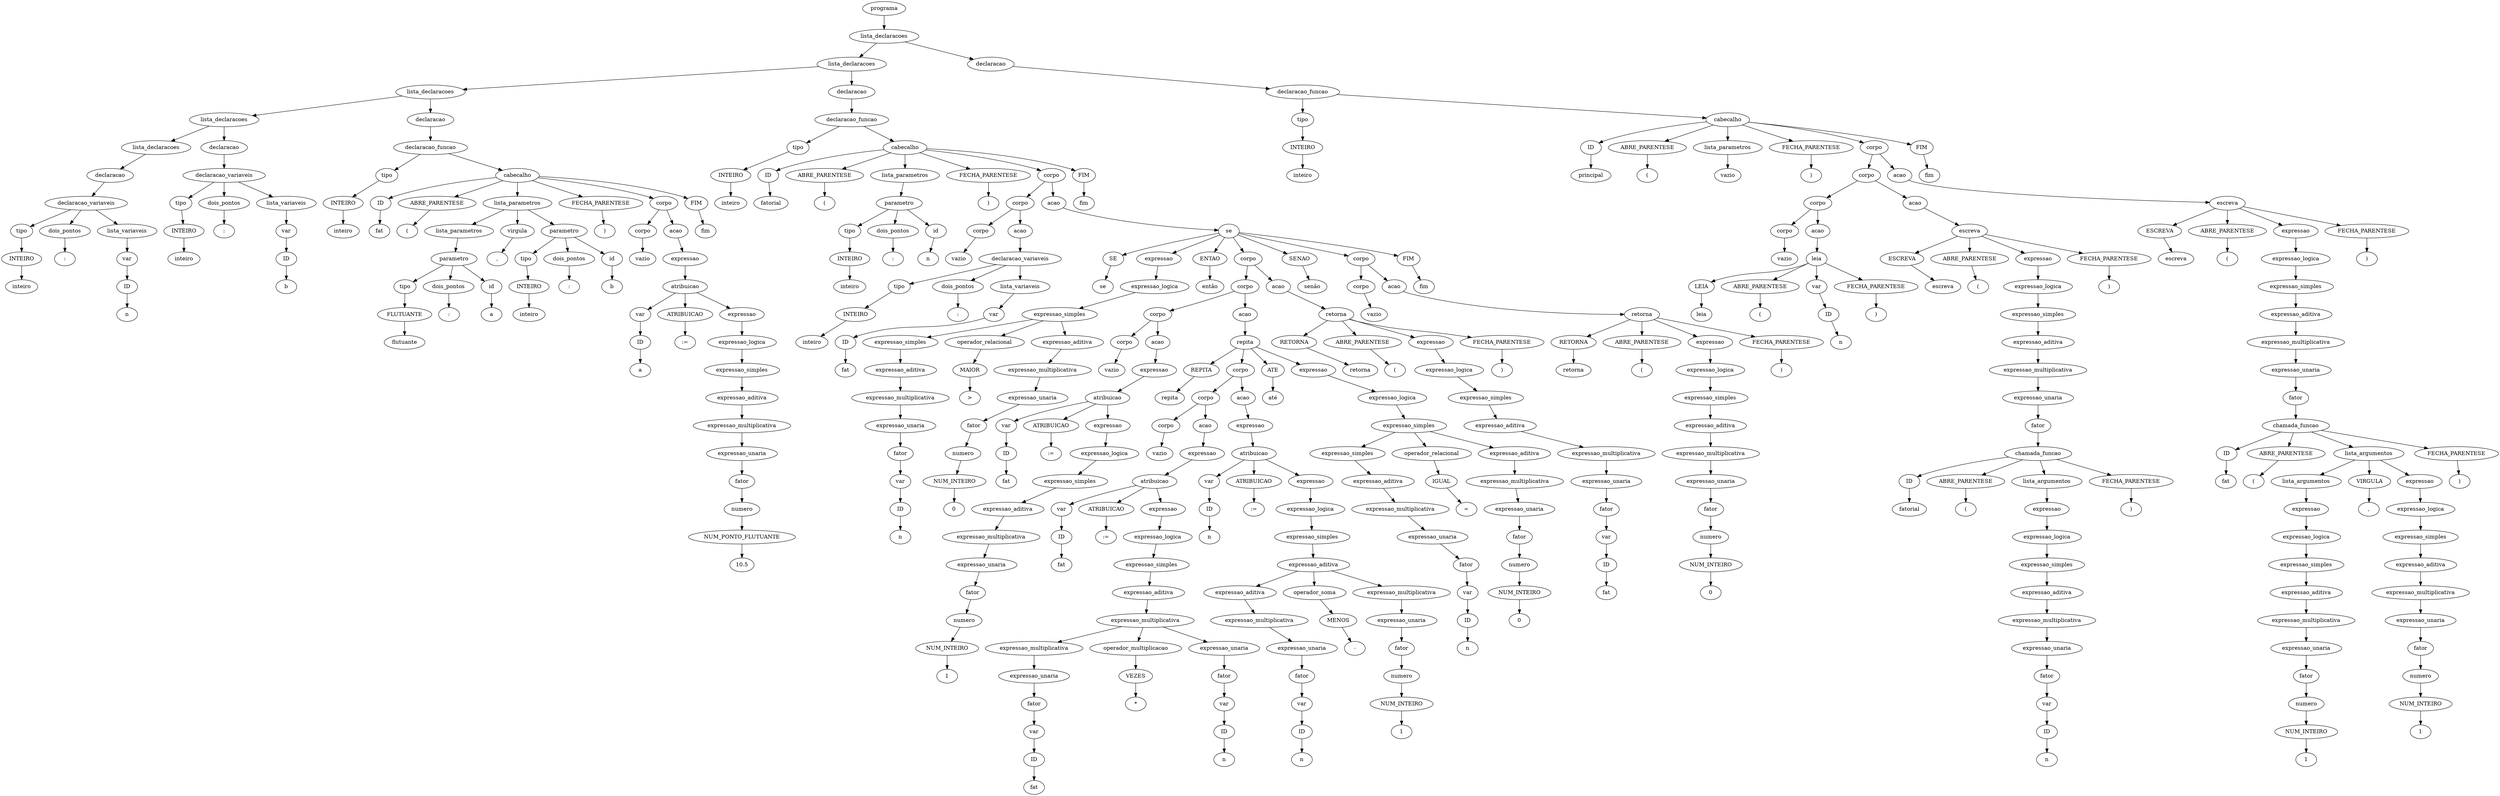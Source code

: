 digraph tree {
    "0x7f3ea613eb60" [label="programa"];
    "0x7f3ea5f72f50" [label="lista_declaracoes"];
    "0x7f3ea613ea40" [label="lista_declaracoes"];
    "0x7f3ea613f130" [label="lista_declaracoes"];
    "0x7f3ea613e3b0" [label="lista_declaracoes"];
    "0x7f3ea60aac80" [label="lista_declaracoes"];
    "0x7f3ea623c4f0" [label="declaracao"];
    "0x7f3ea613e0e0" [label="declaracao_variaveis"];
    "0x7f3ea623d1b0" [label="tipo"];
    "0x7f3ea623d7b0" [label="INTEIRO"];
    "0x7f3ea623cc70" [label="inteiro"];
    "0x7f3ea623f880" [label="dois_pontos"];
    "0x7f3ea613e140" [label=":"];
    "0x7f3ea613e0b0" [label="lista_variaveis"];
    "0x7f3ea60aace0" [label="var"];
    "0x7f3ea60aad10" [label="ID"];
    "0x7f3ea613e200" [label="n"];
    "0x7f3ea613e110" [label="declaracao"];
    "0x7f3ea613e350" [label="declaracao_variaveis"];
    "0x7f3ea613e2c0" [label="tipo"];
    "0x7f3ea613e2f0" [label="INTEIRO"];
    "0x7f3ea613e320" [label="inteiro"];
    "0x7f3ea613e410" [label="dois_pontos"];
    "0x7f3ea613e530" [label=":"];
    "0x7f3ea613e380" [label="lista_variaveis"];
    "0x7f3ea613e1d0" [label="var"];
    "0x7f3ea613e050" [label="ID"];
    "0x7f3ea613e470" [label="b"];
    "0x7f3ea613e500" [label="declaracao"];
    "0x7f3ea613e230" [label="declaracao_funcao"];
    "0x7f3ea60aabf0" [label="tipo"];
    "0x7f3ea60aac50" [label="INTEIRO"];
    "0x7f3ea613e560" [label="inteiro"];
    "0x7f3ea613e920" [label="cabecalho"];
    "0x7f3ea613e7d0" [label="ID"];
    "0x7f3ea613ec20" [label="fat"];
    "0x7f3ea613eaa0" [label="ABRE_PARENTESE"];
    "0x7f3ea613f040" [label="("];
    "0x7f3ea613e6e0" [label="lista_parametros"];
    "0x7f3ea613e590" [label="lista_parametros"];
    "0x7f3ea613e620" [label="parametro"];
    "0x7f3ea613e440" [label="tipo"];
    "0x7f3ea613e3e0" [label="FLUTUANTE"];
    "0x7f3ea613e710" [label="flutuante"];
    "0x7f3ea613e650" [label="dois_pontos"];
    "0x7f3ea613e860" [label=":"];
    "0x7f3ea613e890" [label="id"];
    "0x7f3ea613e8c0" [label="a"];
    "0x7f3ea613e950" [label="virgula"];
    "0x7f3ea613e770" [label=","];
    "0x7f3ea613e680" [label="parametro"];
    "0x7f3ea613e740" [label="tipo"];
    "0x7f3ea613e830" [label="INTEIRO"];
    "0x7f3ea613e980" [label="inteiro"];
    "0x7f3ea613e6b0" [label="dois_pontos"];
    "0x7f3ea613ead0" [label=":"];
    "0x7f3ea613eb00" [label="id"];
    "0x7f3ea613eb30" [label="b"];
    "0x7f3ea613f070" [label="FECHA_PARENTESE"];
    "0x7f3ea613f0a0" [label=")"];
    "0x7f3ea613efb0" [label="corpo"];
    "0x7f3ea613e800" [label="corpo"];
    "0x7f3ea613e8f0" [label="vazio"];
    "0x7f3ea613eec0" [label="acao"];
    "0x7f3ea613e9b0" [label="expressao"];
    "0x7f3ea613ee60" [label="atribuicao"];
    "0x7f3ea613e7a0" [label="var"];
    "0x7f3ea613ea10" [label="ID"];
    "0x7f3ea613ec50" [label="a"];
    "0x7f3ea613eef0" [label="ATRIBUICAO"];
    "0x7f3ea613ef80" [label=":="];
    "0x7f3ea613ee30" [label="expressao"];
    "0x7f3ea613ee00" [label="expressao_logica"];
    "0x7f3ea613ed40" [label="expressao_simples"];
    "0x7f3ea613ece0" [label="expressao_aditiva"];
    "0x7f3ea613edd0" [label="expressao_multiplicativa"];
    "0x7f3ea613ec80" [label="expressao_unaria"];
    "0x7f3ea613ecb0" [label="fator"];
    "0x7f3ea613ebc0" [label="numero"];
    "0x7f3ea613e9e0" [label="NUM_PONTO_FLUTUANTE"];
    "0x7f3ea613eda0" [label="10.5"];
    "0x7f3ea613f0d0" [label="FIM"];
    "0x7f3ea613f100" [label="fim"];
    "0x7f3ea613f160" [label="declaracao"];
    "0x7f3ea613ef20" [label="declaracao_funcao"];
    "0x7f3ea613e260" [label="tipo"];
    "0x7f3ea613e290" [label="INTEIRO"];
    "0x7f3ea613e4a0" [label="inteiro"];
    "0x7f3ea613f490" [label="cabecalho"];
    "0x7f3ea613f430" [label="ID"];
    "0x7f3ea5f71a80" [label="fatorial"];
    "0x7f3ea5f71ab0" [label="ABRE_PARENTESE"];
    "0x7f3ea5f70f70" [label="("];
    "0x7f3ea613e5c0" [label="lista_parametros"];
    "0x7f3ea613ea70" [label="parametro"];
    "0x7f3ea613f010" [label="tipo"];
    "0x7f3ea613ee90" [label="INTEIRO"];
    "0x7f3ea613f190" [label="inteiro"];
    "0x7f3ea613ef50" [label="dois_pontos"];
    "0x7f3ea613f2e0" [label=":"];
    "0x7f3ea613f310" [label="id"];
    "0x7f3ea613f340" [label="n"];
    "0x7f3ea5f70f10" [label="FECHA_PARENTESE"];
    "0x7f3ea5f71390" [label=")"];
    "0x7f3ea613f820" [label="corpo"];
    "0x7f3ea613f550" [label="corpo"];
    "0x7f3ea613f3d0" [label="corpo"];
    "0x7f3ea613f1c0" [label="vazio"];
    "0x7f3ea613f400" [label="acao"];
    "0x7f3ea613f4f0" [label="declaracao_variaveis"];
    "0x7f3ea613ed10" [label="tipo"];
    "0x7f3ea613ed70" [label="INTEIRO"];
    "0x7f3ea613f4c0" [label="inteiro"];
    "0x7f3ea613f5b0" [label="dois_pontos"];
    "0x7f3ea613f6d0" [label=":"];
    "0x7f3ea613f520" [label="lista_variaveis"];
    "0x7f3ea613f1f0" [label="var"];
    "0x7f3ea613ebf0" [label="ID"];
    "0x7f3ea613f610" [label="fat"];
    "0x7f3ea613f5e0" [label="acao"];
    "0x7f3ea5f71000" [label="se"];
    "0x7f3ea5f71510" [label="SE"];
    "0x7f3ea5f719c0" [label="se"];
    "0x7f3ea613fac0" [label="expressao"];
    "0x7f3ea613f7f0" [label="expressao_logica"];
    "0x7f3ea613fa00" [label="expressao_simples"];
    "0x7f3ea613f790" [label="expressao_simples"];
    "0x7f3ea613f640" [label="expressao_aditiva"];
    "0x7f3ea613f730" [label="expressao_multiplicativa"];
    "0x7f3ea613f6a0" [label="expressao_unaria"];
    "0x7f3ea613f460" [label="fator"];
    "0x7f3ea613f2b0" [label="var"];
    "0x7f3ea613f220" [label="ID"];
    "0x7f3ea613f700" [label="n"];
    "0x7f3ea613f7c0" [label="operador_relacional"];
    "0x7f3ea613f850" [label="MAIOR"];
    "0x7f3ea613f940" [label=">"];
    "0x7f3ea613f8e0" [label="expressao_aditiva"];
    "0x7f3ea613fa60" [label="expressao_multiplicativa"];
    "0x7f3ea613f970" [label="expressao_unaria"];
    "0x7f3ea613f8b0" [label="fator"];
    "0x7f3ea613f670" [label="numero"];
    "0x7f3ea613f760" [label="NUM_INTEIRO"];
    "0x7f3ea613fa30" [label="0"];
    "0x7f3ea5f719f0" [label="ENTAO"];
    "0x7f3ea5f717e0" [label="então"];
    "0x7f3ea5f712d0" [label="corpo"];
    "0x7f3ea5f710c0" [label="corpo"];
    "0x7f3ea613ff10" [label="corpo"];
    "0x7f3ea613fbe0" [label="corpo"];
    "0x7f3ea613faf0" [label="vazio"];
    "0x7f3ea613ff40" [label="acao"];
    "0x7f3ea613fc10" [label="expressao"];
    "0x7f3ea613fee0" [label="atribuicao"];
    "0x7f3ea613fb50" [label="var"];
    "0x7f3ea613f910" [label="ID"];
    "0x7f3ea613fcd0" [label="fat"];
    "0x7f3ea613ff70" [label="ATRIBUICAO"];
    "0x7f3ea5f70040" [label=":="];
    "0x7f3ea613feb0" [label="expressao"];
    "0x7f3ea613fe80" [label="expressao_logica"];
    "0x7f3ea613fdc0" [label="expressao_simples"];
    "0x7f3ea613fd60" [label="expressao_aditiva"];
    "0x7f3ea613fe50" [label="expressao_multiplicativa"];
    "0x7f3ea613fd00" [label="expressao_unaria"];
    "0x7f3ea613fd30" [label="fator"];
    "0x7f3ea613fa90" [label="numero"];
    "0x7f3ea613fb20" [label="NUM_INTEIRO"];
    "0x7f3ea613fe20" [label="1"];
    "0x7f3ea613fdf0" [label="acao"];
    "0x7f3ea5f71060" [label="repita"];
    "0x7f3ea5f710f0" [label="REPITA"];
    "0x7f3ea5f71090" [label="repita"];
    "0x7f3ea5f70c40" [label="corpo"];
    "0x7f3ea5f706d0" [label="corpo"];
    "0x7f3ea613fc40" [label="corpo"];
    "0x7f3ea613fb80" [label="vazio"];
    "0x7f3ea5f70370" [label="acao"];
    "0x7f3ea5f70100" [label="expressao"];
    "0x7f3ea5f70640" [label="atribuicao"];
    "0x7f3ea613ffa0" [label="var"];
    "0x7f3ea5f700a0" [label="ID"];
    "0x7f3ea5f701c0" [label="fat"];
    "0x7f3ea5f70460" [label="ATRIBUICAO"];
    "0x7f3ea5f706a0" [label=":="];
    "0x7f3ea5f703d0" [label="expressao"];
    "0x7f3ea5f705e0" [label="expressao_logica"];
    "0x7f3ea5f70520" [label="expressao_simples"];
    "0x7f3ea5f702e0" [label="expressao_aditiva"];
    "0x7f3ea5f705b0" [label="expressao_multiplicativa"];
    "0x7f3ea5f70340" [label="expressao_multiplicativa"];
    "0x7f3ea5f701f0" [label="expressao_unaria"];
    "0x7f3ea5f70220" [label="fator"];
    "0x7f3ea5f700d0" [label="var"];
    "0x7f3ea5f70070" [label="ID"];
    "0x7f3ea5f70310" [label="fat"];
    "0x7f3ea5f70490" [label="operador_multiplicacao"];
    "0x7f3ea5f70250" [label="VEZES"];
    "0x7f3ea5f703a0" [label="*"];
    "0x7f3ea5f704c0" [label="expressao_unaria"];
    "0x7f3ea5f70400" [label="fator"];
    "0x7f3ea5f70280" [label="var"];
    "0x7f3ea5f702b0" [label="ID"];
    "0x7f3ea5f70580" [label="n"];
    "0x7f3ea5f70c10" [label="acao"];
    "0x7f3ea5f70700" [label="expressao"];
    "0x7f3ea5f70940" [label="atribuicao"];
    "0x7f3ea613fbb0" [label="var"];
    "0x7f3ea613fca0" [label="ID"];
    "0x7f3ea5f70190" [label="n"];
    "0x7f3ea5f708e0" [label="ATRIBUICAO"];
    "0x7f3ea5f70bb0" [label=":="];
    "0x7f3ea5f70b80" [label="expressao"];
    "0x7f3ea5f70b50" [label="expressao_logica"];
    "0x7f3ea5f708b0" [label="expressao_simples"];
    "0x7f3ea5f709a0" [label="expressao_aditiva"];
    "0x7f3ea5f70790" [label="expressao_aditiva"];
    "0x7f3ea5f70880" [label="expressao_multiplicativa"];
    "0x7f3ea5f70130" [label="expressao_unaria"];
    "0x7f3ea5f70760" [label="fator"];
    "0x7f3ea5f70550" [label="var"];
    "0x7f3ea5f704f0" [label="ID"];
    "0x7f3ea5f70850" [label="n"];
    "0x7f3ea5f70a00" [label="operador_soma"];
    "0x7f3ea5f70820" [label="MENOS"];
    "0x7f3ea5f70910" [label="-"];
    "0x7f3ea5f70b20" [label="expressao_multiplicativa"];
    "0x7f3ea5f70a30" [label="expressao_unaria"];
    "0x7f3ea5f70970" [label="fator"];
    "0x7f3ea5f707c0" [label="numero"];
    "0x7f3ea5f707f0" [label="NUM_INTEIRO"];
    "0x7f3ea5f70af0" [label="1"];
    "0x7f3ea5f71120" [label="ATE"];
    "0x7f3ea5f71150" [label="até"];
    "0x7f3ea5f71030" [label="expressao"];
    "0x7f3ea5f70d60" [label="expressao_logica"];
    "0x7f3ea5f70f40" [label="expressao_simples"];
    "0x7f3ea5f70d00" [label="expressao_simples"];
    "0x7f3ea5f709d0" [label="expressao_aditiva"];
    "0x7f3ea5f70670" [label="expressao_multiplicativa"];
    "0x7f3ea5f70c70" [label="expressao_unaria"];
    "0x7f3ea5f70be0" [label="fator"];
    "0x7f3ea5f70610" [label="var"];
    "0x7f3ea5f70160" [label="ID"];
    "0x7f3ea5f70730" [label="n"];
    "0x7f3ea5f70d30" [label="operador_relacional"];
    "0x7f3ea5f70dc0" [label="IGUAL"];
    "0x7f3ea5f70eb0" [label="="];
    "0x7f3ea5f70e50" [label="expressao_aditiva"];
    "0x7f3ea5f70fd0" [label="expressao_multiplicativa"];
    "0x7f3ea5f70ee0" [label="expressao_unaria"];
    "0x7f3ea5f70e20" [label="fator"];
    "0x7f3ea5f70ca0" [label="numero"];
    "0x7f3ea5f70cd0" [label="NUM_INTEIRO"];
    "0x7f3ea5f70fa0" [label="0"];
    "0x7f3ea5f713f0" [label="acao"];
    "0x7f3ea5f71270" [label="retorna"];
    "0x7f3ea5f71300" [label="RETORNA"];
    "0x7f3ea5f71420" [label="retorna"];
    "0x7f3ea5f71450" [label="ABRE_PARENTESE"];
    "0x7f3ea5f71480" [label="("];
    "0x7f3ea5f71240" [label="expressao"];
    "0x7f3ea5f71210" [label="expressao_logica"];
    "0x7f3ea5f711e0" [label="expressao_simples"];
    "0x7f3ea5f70a60" [label="expressao_aditiva"];
    "0x7f3ea5f711b0" [label="expressao_multiplicativa"];
    "0x7f3ea5f70e80" [label="expressao_unaria"];
    "0x7f3ea5f70ac0" [label="fator"];
    "0x7f3ea613ffd0" [label="var"];
    "0x7f3ea613fc70" [label="ID"];
    "0x7f3ea5f71180" [label="fat"];
    "0x7f3ea5f714b0" [label="FECHA_PARENTESE"];
    "0x7f3ea5f714e0" [label=")"];
    "0x7f3ea5f715d0" [label="SENAO"];
    "0x7f3ea5f71600" [label="senão"];
    "0x7f3ea5f71780" [label="corpo"];
    "0x7f3ea5f71540" [label="corpo"];
    "0x7f3ea613fd90" [label="vazio"];
    "0x7f3ea5f718a0" [label="acao"];
    "0x7f3ea5f71720" [label="retorna"];
    "0x7f3ea5f717b0" [label="RETORNA"];
    "0x7f3ea5f718d0" [label="retorna"];
    "0x7f3ea5f71900" [label="ABRE_PARENTESE"];
    "0x7f3ea5f71930" [label="("];
    "0x7f3ea5f716f0" [label="expressao"];
    "0x7f3ea5f716c0" [label="expressao_logica"];
    "0x7f3ea5f71630" [label="expressao_simples"];
    "0x7f3ea5f715a0" [label="expressao_aditiva"];
    "0x7f3ea5f71690" [label="expressao_multiplicativa"];
    "0x7f3ea5f71330" [label="expressao_unaria"];
    "0x7f3ea5f71570" [label="fator"];
    "0x7f3ea5f71360" [label="numero"];
    "0x7f3ea5f70430" [label="NUM_INTEIRO"];
    "0x7f3ea5f71660" [label="0"];
    "0x7f3ea5f71960" [label="FECHA_PARENTESE"];
    "0x7f3ea5f71990" [label=")"];
    "0x7f3ea5f71a20" [label="FIM"];
    "0x7f3ea5f71a50" [label="fim"];
    "0x7f3ea5f713c0" [label="FIM"];
    "0x7f3ea5f712a0" [label="fim"];
    "0x7f3ea613f370" [label="declaracao"];
    "0x7f3ea613f3a0" [label="declaracao_funcao"];
    "0x7f3ea613e4d0" [label="tipo"];
    "0x7f3ea613efe0" [label="INTEIRO"];
    "0x7f3ea613e5f0" [label="inteiro"];
    "0x7f3ea5f71e10" [label="cabecalho"];
    "0x7f3ea5f71db0" [label="ID"];
    "0x7f3ea5f72e90" [label="principal"];
    "0x7f3ea5f72ec0" [label="ABRE_PARENTESE"];
    "0x7f3ea5f728f0" [label="("];
    "0x7f3ea5f70df0" [label="lista_parametros"];
    "0x7f3ea613f9d0" [label="vazio"];
    "0x7f3ea5f72bc0" [label="FECHA_PARENTESE"];
    "0x7f3ea5f72bf0" [label=")"];
    "0x7f3ea5f72aa0" [label="corpo"];
    "0x7f3ea5f72170" [label="corpo"];
    "0x7f3ea5f71d80" [label="corpo"];
    "0x7f3ea5f71ba0" [label="corpo"];
    "0x7f3ea613eb90" [label="vazio"];
    "0x7f3ea5f71e40" [label="acao"];
    "0x7f3ea5f71c60" [label="leia"];
    "0x7f3ea5f71c90" [label="LEIA"];
    "0x7f3ea5f71e70" [label="leia"];
    "0x7f3ea5f71ea0" [label="ABRE_PARENTESE"];
    "0x7f3ea5f71ed0" [label="("];
    "0x7f3ea5f71810" [label="var"];
    "0x7f3ea5f71b10" [label="ID"];
    "0x7f3ea5f71d50" [label="n"];
    "0x7f3ea5f71f00" [label="FECHA_PARENTESE"];
    "0x7f3ea5f71f30" [label=")"];
    "0x7f3ea5f724a0" [label="acao"];
    "0x7f3ea5f71cc0" [label="escreva"];
    "0x7f3ea5f72200" [label="ESCREVA"];
    "0x7f3ea5f724d0" [label="escreva"];
    "0x7f3ea5f72500" [label="ABRE_PARENTESE"];
    "0x7f3ea5f72530" [label="("];
    "0x7f3ea5f71d20" [label="expressao"];
    "0x7f3ea5f72410" [label="expressao_logica"];
    "0x7f3ea5f72290" [label="expressao_simples"];
    "0x7f3ea5f71bd0" [label="expressao_aditiva"];
    "0x7f3ea5f723e0" [label="expressao_multiplicativa"];
    "0x7f3ea5f721a0" [label="expressao_unaria"];
    "0x7f3ea5f722c0" [label="fator"];
    "0x7f3ea5f72140" [label="chamada_funcao"];
    "0x7f3ea5f721d0" [label="ID"];
    "0x7f3ea5f722f0" [label="fatorial"];
    "0x7f3ea5f72320" [label="ABRE_PARENTESE"];
    "0x7f3ea5f72350" [label="("];
    "0x7f3ea5f72110" [label="lista_argumentos"];
    "0x7f3ea5f720e0" [label="expressao"];
    "0x7f3ea5f720b0" [label="expressao_logica"];
    "0x7f3ea5f72080" [label="expressao_simples"];
    "0x7f3ea5f71ff0" [label="expressao_aditiva"];
    "0x7f3ea5f71f90" [label="expressao_multiplicativa"];
    "0x7f3ea5f71de0" [label="expressao_unaria"];
    "0x7f3ea5f71fc0" [label="fator"];
    "0x7f3ea5f71840" [label="var"];
    "0x7f3ea5f71b70" [label="ID"];
    "0x7f3ea5f71f60" [label="n"];
    "0x7f3ea5f72380" [label="FECHA_PARENTESE"];
    "0x7f3ea5f723b0" [label=")"];
    "0x7f3ea5f72560" [label="FECHA_PARENTESE"];
    "0x7f3ea5f72590" [label=")"];
    "0x7f3ea5f72d70" [label="acao"];
    "0x7f3ea5f72230" [label="escreva"];
    "0x7f3ea5f72b30" [label="ESCREVA"];
    "0x7f3ea5f72da0" [label="escreva"];
    "0x7f3ea5f72dd0" [label="ABRE_PARENTESE"];
    "0x7f3ea5f72e00" [label="("];
    "0x7f3ea5f72020" [label="expressao"];
    "0x7f3ea5f72ce0" [label="expressao_logica"];
    "0x7f3ea5f72c20" [label="expressao_simples"];
    "0x7f3ea5f71cf0" [label="expressao_aditiva"];
    "0x7f3ea5f72cb0" [label="expressao_multiplicativa"];
    "0x7f3ea5f72b90" [label="expressao_unaria"];
    "0x7f3ea5f72c50" [label="fator"];
    "0x7f3ea5f727d0" [label="chamada_funcao"];
    "0x7f3ea5f72860" [label="ID"];
    "0x7f3ea5f72680" [label="fat"];
    "0x7f3ea5f726b0" [label="ABRE_PARENTESE"];
    "0x7f3ea5f72a70" [label="("];
    "0x7f3ea5f72a40" [label="lista_argumentos"];
    "0x7f3ea5f72770" [label="lista_argumentos"];
    "0x7f3ea5f72740" [label="expressao"];
    "0x7f3ea5f72710" [label="expressao_logica"];
    "0x7f3ea5f726e0" [label="expressao_simples"];
    "0x7f3ea5f72650" [label="expressao_aditiva"];
    "0x7f3ea5f725f0" [label="expressao_multiplicativa"];
    "0x7f3ea5f72440" [label="expressao_unaria"];
    "0x7f3ea5f72620" [label="fator"];
    "0x7f3ea5f71b40" [label="numero"];
    "0x7f3ea5f71ae0" [label="NUM_INTEIRO"];
    "0x7f3ea5f725c0" [label="1"];
    "0x7f3ea5f72ad0" [label="VIRGULA"];
    "0x7f3ea5f72b60" [label=","];
    "0x7f3ea5f72a10" [label="expressao"];
    "0x7f3ea5f729e0" [label="expressao_logica"];
    "0x7f3ea5f72950" [label="expressao_simples"];
    "0x7f3ea5f728c0" [label="expressao_aditiva"];
    "0x7f3ea5f729b0" [label="expressao_multiplicativa"];
    "0x7f3ea5f72800" [label="expressao_unaria"];
    "0x7f3ea5f72890" [label="fator"];
    "0x7f3ea5f727a0" [label="numero"];
    "0x7f3ea5f72830" [label="NUM_INTEIRO"];
    "0x7f3ea5f72980" [label="1"];
    "0x7f3ea5f72b00" [label="FECHA_PARENTESE"];
    "0x7f3ea5f72c80" [label=")"];
    "0x7f3ea5f72e30" [label="FECHA_PARENTESE"];
    "0x7f3ea5f72e60" [label=")"];
    "0x7f3ea5f72ef0" [label="FIM"];
    "0x7f3ea5f72f20" [label="fim"];
    "0x7f3ea613eb60" -> "0x7f3ea5f72f50";
    "0x7f3ea5f72f50" -> "0x7f3ea613ea40";
    "0x7f3ea5f72f50" -> "0x7f3ea613f370";
    "0x7f3ea613ea40" -> "0x7f3ea613f130";
    "0x7f3ea613ea40" -> "0x7f3ea613f160";
    "0x7f3ea613f130" -> "0x7f3ea613e3b0";
    "0x7f3ea613f130" -> "0x7f3ea613e500";
    "0x7f3ea613e3b0" -> "0x7f3ea60aac80";
    "0x7f3ea613e3b0" -> "0x7f3ea613e110";
    "0x7f3ea60aac80" -> "0x7f3ea623c4f0";
    "0x7f3ea623c4f0" -> "0x7f3ea613e0e0";
    "0x7f3ea613e0e0" -> "0x7f3ea623d1b0";
    "0x7f3ea613e0e0" -> "0x7f3ea623f880";
    "0x7f3ea613e0e0" -> "0x7f3ea613e0b0";
    "0x7f3ea623d1b0" -> "0x7f3ea623d7b0";
    "0x7f3ea623d7b0" -> "0x7f3ea623cc70";
    "0x7f3ea623f880" -> "0x7f3ea613e140";
    "0x7f3ea613e0b0" -> "0x7f3ea60aace0";
    "0x7f3ea60aace0" -> "0x7f3ea60aad10";
    "0x7f3ea60aad10" -> "0x7f3ea613e200";
    "0x7f3ea613e110" -> "0x7f3ea613e350";
    "0x7f3ea613e350" -> "0x7f3ea613e2c0";
    "0x7f3ea613e350" -> "0x7f3ea613e410";
    "0x7f3ea613e350" -> "0x7f3ea613e380";
    "0x7f3ea613e2c0" -> "0x7f3ea613e2f0";
    "0x7f3ea613e2f0" -> "0x7f3ea613e320";
    "0x7f3ea613e410" -> "0x7f3ea613e530";
    "0x7f3ea613e380" -> "0x7f3ea613e1d0";
    "0x7f3ea613e1d0" -> "0x7f3ea613e050";
    "0x7f3ea613e050" -> "0x7f3ea613e470";
    "0x7f3ea613e500" -> "0x7f3ea613e230";
    "0x7f3ea613e230" -> "0x7f3ea60aabf0";
    "0x7f3ea613e230" -> "0x7f3ea613e920";
    "0x7f3ea60aabf0" -> "0x7f3ea60aac50";
    "0x7f3ea60aac50" -> "0x7f3ea613e560";
    "0x7f3ea613e920" -> "0x7f3ea613e7d0";
    "0x7f3ea613e920" -> "0x7f3ea613eaa0";
    "0x7f3ea613e920" -> "0x7f3ea613e6e0";
    "0x7f3ea613e920" -> "0x7f3ea613f070";
    "0x7f3ea613e920" -> "0x7f3ea613efb0";
    "0x7f3ea613e920" -> "0x7f3ea613f0d0";
    "0x7f3ea613e7d0" -> "0x7f3ea613ec20";
    "0x7f3ea613eaa0" -> "0x7f3ea613f040";
    "0x7f3ea613e6e0" -> "0x7f3ea613e590";
    "0x7f3ea613e6e0" -> "0x7f3ea613e950";
    "0x7f3ea613e6e0" -> "0x7f3ea613e680";
    "0x7f3ea613e590" -> "0x7f3ea613e620";
    "0x7f3ea613e620" -> "0x7f3ea613e440";
    "0x7f3ea613e620" -> "0x7f3ea613e650";
    "0x7f3ea613e620" -> "0x7f3ea613e890";
    "0x7f3ea613e440" -> "0x7f3ea613e3e0";
    "0x7f3ea613e3e0" -> "0x7f3ea613e710";
    "0x7f3ea613e650" -> "0x7f3ea613e860";
    "0x7f3ea613e890" -> "0x7f3ea613e8c0";
    "0x7f3ea613e950" -> "0x7f3ea613e770";
    "0x7f3ea613e680" -> "0x7f3ea613e740";
    "0x7f3ea613e680" -> "0x7f3ea613e6b0";
    "0x7f3ea613e680" -> "0x7f3ea613eb00";
    "0x7f3ea613e740" -> "0x7f3ea613e830";
    "0x7f3ea613e830" -> "0x7f3ea613e980";
    "0x7f3ea613e6b0" -> "0x7f3ea613ead0";
    "0x7f3ea613eb00" -> "0x7f3ea613eb30";
    "0x7f3ea613f070" -> "0x7f3ea613f0a0";
    "0x7f3ea613efb0" -> "0x7f3ea613e800";
    "0x7f3ea613efb0" -> "0x7f3ea613eec0";
    "0x7f3ea613e800" -> "0x7f3ea613e8f0";
    "0x7f3ea613eec0" -> "0x7f3ea613e9b0";
    "0x7f3ea613e9b0" -> "0x7f3ea613ee60";
    "0x7f3ea613ee60" -> "0x7f3ea613e7a0";
    "0x7f3ea613ee60" -> "0x7f3ea613eef0";
    "0x7f3ea613ee60" -> "0x7f3ea613ee30";
    "0x7f3ea613e7a0" -> "0x7f3ea613ea10";
    "0x7f3ea613ea10" -> "0x7f3ea613ec50";
    "0x7f3ea613eef0" -> "0x7f3ea613ef80";
    "0x7f3ea613ee30" -> "0x7f3ea613ee00";
    "0x7f3ea613ee00" -> "0x7f3ea613ed40";
    "0x7f3ea613ed40" -> "0x7f3ea613ece0";
    "0x7f3ea613ece0" -> "0x7f3ea613edd0";
    "0x7f3ea613edd0" -> "0x7f3ea613ec80";
    "0x7f3ea613ec80" -> "0x7f3ea613ecb0";
    "0x7f3ea613ecb0" -> "0x7f3ea613ebc0";
    "0x7f3ea613ebc0" -> "0x7f3ea613e9e0";
    "0x7f3ea613e9e0" -> "0x7f3ea613eda0";
    "0x7f3ea613f0d0" -> "0x7f3ea613f100";
    "0x7f3ea613f160" -> "0x7f3ea613ef20";
    "0x7f3ea613ef20" -> "0x7f3ea613e260";
    "0x7f3ea613ef20" -> "0x7f3ea613f490";
    "0x7f3ea613e260" -> "0x7f3ea613e290";
    "0x7f3ea613e290" -> "0x7f3ea613e4a0";
    "0x7f3ea613f490" -> "0x7f3ea613f430";
    "0x7f3ea613f490" -> "0x7f3ea5f71ab0";
    "0x7f3ea613f490" -> "0x7f3ea613e5c0";
    "0x7f3ea613f490" -> "0x7f3ea5f70f10";
    "0x7f3ea613f490" -> "0x7f3ea613f820";
    "0x7f3ea613f490" -> "0x7f3ea5f713c0";
    "0x7f3ea613f430" -> "0x7f3ea5f71a80";
    "0x7f3ea5f71ab0" -> "0x7f3ea5f70f70";
    "0x7f3ea613e5c0" -> "0x7f3ea613ea70";
    "0x7f3ea613ea70" -> "0x7f3ea613f010";
    "0x7f3ea613ea70" -> "0x7f3ea613ef50";
    "0x7f3ea613ea70" -> "0x7f3ea613f310";
    "0x7f3ea613f010" -> "0x7f3ea613ee90";
    "0x7f3ea613ee90" -> "0x7f3ea613f190";
    "0x7f3ea613ef50" -> "0x7f3ea613f2e0";
    "0x7f3ea613f310" -> "0x7f3ea613f340";
    "0x7f3ea5f70f10" -> "0x7f3ea5f71390";
    "0x7f3ea613f820" -> "0x7f3ea613f550";
    "0x7f3ea613f820" -> "0x7f3ea613f5e0";
    "0x7f3ea613f550" -> "0x7f3ea613f3d0";
    "0x7f3ea613f550" -> "0x7f3ea613f400";
    "0x7f3ea613f3d0" -> "0x7f3ea613f1c0";
    "0x7f3ea613f400" -> "0x7f3ea613f4f0";
    "0x7f3ea613f4f0" -> "0x7f3ea613ed10";
    "0x7f3ea613f4f0" -> "0x7f3ea613f5b0";
    "0x7f3ea613f4f0" -> "0x7f3ea613f520";
    "0x7f3ea613ed10" -> "0x7f3ea613ed70";
    "0x7f3ea613ed70" -> "0x7f3ea613f4c0";
    "0x7f3ea613f5b0" -> "0x7f3ea613f6d0";
    "0x7f3ea613f520" -> "0x7f3ea613f1f0";
    "0x7f3ea613f1f0" -> "0x7f3ea613ebf0";
    "0x7f3ea613ebf0" -> "0x7f3ea613f610";
    "0x7f3ea613f5e0" -> "0x7f3ea5f71000";
    "0x7f3ea5f71000" -> "0x7f3ea5f71510";
    "0x7f3ea5f71000" -> "0x7f3ea613fac0";
    "0x7f3ea5f71000" -> "0x7f3ea5f719f0";
    "0x7f3ea5f71000" -> "0x7f3ea5f712d0";
    "0x7f3ea5f71000" -> "0x7f3ea5f715d0";
    "0x7f3ea5f71000" -> "0x7f3ea5f71780";
    "0x7f3ea5f71000" -> "0x7f3ea5f71a20";
    "0x7f3ea5f71510" -> "0x7f3ea5f719c0";
    "0x7f3ea613fac0" -> "0x7f3ea613f7f0";
    "0x7f3ea613f7f0" -> "0x7f3ea613fa00";
    "0x7f3ea613fa00" -> "0x7f3ea613f790";
    "0x7f3ea613fa00" -> "0x7f3ea613f7c0";
    "0x7f3ea613fa00" -> "0x7f3ea613f8e0";
    "0x7f3ea613f790" -> "0x7f3ea613f640";
    "0x7f3ea613f640" -> "0x7f3ea613f730";
    "0x7f3ea613f730" -> "0x7f3ea613f6a0";
    "0x7f3ea613f6a0" -> "0x7f3ea613f460";
    "0x7f3ea613f460" -> "0x7f3ea613f2b0";
    "0x7f3ea613f2b0" -> "0x7f3ea613f220";
    "0x7f3ea613f220" -> "0x7f3ea613f700";
    "0x7f3ea613f7c0" -> "0x7f3ea613f850";
    "0x7f3ea613f850" -> "0x7f3ea613f940";
    "0x7f3ea613f8e0" -> "0x7f3ea613fa60";
    "0x7f3ea613fa60" -> "0x7f3ea613f970";
    "0x7f3ea613f970" -> "0x7f3ea613f8b0";
    "0x7f3ea613f8b0" -> "0x7f3ea613f670";
    "0x7f3ea613f670" -> "0x7f3ea613f760";
    "0x7f3ea613f760" -> "0x7f3ea613fa30";
    "0x7f3ea5f719f0" -> "0x7f3ea5f717e0";
    "0x7f3ea5f712d0" -> "0x7f3ea5f710c0";
    "0x7f3ea5f712d0" -> "0x7f3ea5f713f0";
    "0x7f3ea5f710c0" -> "0x7f3ea613ff10";
    "0x7f3ea5f710c0" -> "0x7f3ea613fdf0";
    "0x7f3ea613ff10" -> "0x7f3ea613fbe0";
    "0x7f3ea613ff10" -> "0x7f3ea613ff40";
    "0x7f3ea613fbe0" -> "0x7f3ea613faf0";
    "0x7f3ea613ff40" -> "0x7f3ea613fc10";
    "0x7f3ea613fc10" -> "0x7f3ea613fee0";
    "0x7f3ea613fee0" -> "0x7f3ea613fb50";
    "0x7f3ea613fee0" -> "0x7f3ea613ff70";
    "0x7f3ea613fee0" -> "0x7f3ea613feb0";
    "0x7f3ea613fb50" -> "0x7f3ea613f910";
    "0x7f3ea613f910" -> "0x7f3ea613fcd0";
    "0x7f3ea613ff70" -> "0x7f3ea5f70040";
    "0x7f3ea613feb0" -> "0x7f3ea613fe80";
    "0x7f3ea613fe80" -> "0x7f3ea613fdc0";
    "0x7f3ea613fdc0" -> "0x7f3ea613fd60";
    "0x7f3ea613fd60" -> "0x7f3ea613fe50";
    "0x7f3ea613fe50" -> "0x7f3ea613fd00";
    "0x7f3ea613fd00" -> "0x7f3ea613fd30";
    "0x7f3ea613fd30" -> "0x7f3ea613fa90";
    "0x7f3ea613fa90" -> "0x7f3ea613fb20";
    "0x7f3ea613fb20" -> "0x7f3ea613fe20";
    "0x7f3ea613fdf0" -> "0x7f3ea5f71060";
    "0x7f3ea5f71060" -> "0x7f3ea5f710f0";
    "0x7f3ea5f71060" -> "0x7f3ea5f70c40";
    "0x7f3ea5f71060" -> "0x7f3ea5f71120";
    "0x7f3ea5f71060" -> "0x7f3ea5f71030";
    "0x7f3ea5f710f0" -> "0x7f3ea5f71090";
    "0x7f3ea5f70c40" -> "0x7f3ea5f706d0";
    "0x7f3ea5f70c40" -> "0x7f3ea5f70c10";
    "0x7f3ea5f706d0" -> "0x7f3ea613fc40";
    "0x7f3ea5f706d0" -> "0x7f3ea5f70370";
    "0x7f3ea613fc40" -> "0x7f3ea613fb80";
    "0x7f3ea5f70370" -> "0x7f3ea5f70100";
    "0x7f3ea5f70100" -> "0x7f3ea5f70640";
    "0x7f3ea5f70640" -> "0x7f3ea613ffa0";
    "0x7f3ea5f70640" -> "0x7f3ea5f70460";
    "0x7f3ea5f70640" -> "0x7f3ea5f703d0";
    "0x7f3ea613ffa0" -> "0x7f3ea5f700a0";
    "0x7f3ea5f700a0" -> "0x7f3ea5f701c0";
    "0x7f3ea5f70460" -> "0x7f3ea5f706a0";
    "0x7f3ea5f703d0" -> "0x7f3ea5f705e0";
    "0x7f3ea5f705e0" -> "0x7f3ea5f70520";
    "0x7f3ea5f70520" -> "0x7f3ea5f702e0";
    "0x7f3ea5f702e0" -> "0x7f3ea5f705b0";
    "0x7f3ea5f705b0" -> "0x7f3ea5f70340";
    "0x7f3ea5f705b0" -> "0x7f3ea5f70490";
    "0x7f3ea5f705b0" -> "0x7f3ea5f704c0";
    "0x7f3ea5f70340" -> "0x7f3ea5f701f0";
    "0x7f3ea5f701f0" -> "0x7f3ea5f70220";
    "0x7f3ea5f70220" -> "0x7f3ea5f700d0";
    "0x7f3ea5f700d0" -> "0x7f3ea5f70070";
    "0x7f3ea5f70070" -> "0x7f3ea5f70310";
    "0x7f3ea5f70490" -> "0x7f3ea5f70250";
    "0x7f3ea5f70250" -> "0x7f3ea5f703a0";
    "0x7f3ea5f704c0" -> "0x7f3ea5f70400";
    "0x7f3ea5f70400" -> "0x7f3ea5f70280";
    "0x7f3ea5f70280" -> "0x7f3ea5f702b0";
    "0x7f3ea5f702b0" -> "0x7f3ea5f70580";
    "0x7f3ea5f70c10" -> "0x7f3ea5f70700";
    "0x7f3ea5f70700" -> "0x7f3ea5f70940";
    "0x7f3ea5f70940" -> "0x7f3ea613fbb0";
    "0x7f3ea5f70940" -> "0x7f3ea5f708e0";
    "0x7f3ea5f70940" -> "0x7f3ea5f70b80";
    "0x7f3ea613fbb0" -> "0x7f3ea613fca0";
    "0x7f3ea613fca0" -> "0x7f3ea5f70190";
    "0x7f3ea5f708e0" -> "0x7f3ea5f70bb0";
    "0x7f3ea5f70b80" -> "0x7f3ea5f70b50";
    "0x7f3ea5f70b50" -> "0x7f3ea5f708b0";
    "0x7f3ea5f708b0" -> "0x7f3ea5f709a0";
    "0x7f3ea5f709a0" -> "0x7f3ea5f70790";
    "0x7f3ea5f709a0" -> "0x7f3ea5f70a00";
    "0x7f3ea5f709a0" -> "0x7f3ea5f70b20";
    "0x7f3ea5f70790" -> "0x7f3ea5f70880";
    "0x7f3ea5f70880" -> "0x7f3ea5f70130";
    "0x7f3ea5f70130" -> "0x7f3ea5f70760";
    "0x7f3ea5f70760" -> "0x7f3ea5f70550";
    "0x7f3ea5f70550" -> "0x7f3ea5f704f0";
    "0x7f3ea5f704f0" -> "0x7f3ea5f70850";
    "0x7f3ea5f70a00" -> "0x7f3ea5f70820";
    "0x7f3ea5f70820" -> "0x7f3ea5f70910";
    "0x7f3ea5f70b20" -> "0x7f3ea5f70a30";
    "0x7f3ea5f70a30" -> "0x7f3ea5f70970";
    "0x7f3ea5f70970" -> "0x7f3ea5f707c0";
    "0x7f3ea5f707c0" -> "0x7f3ea5f707f0";
    "0x7f3ea5f707f0" -> "0x7f3ea5f70af0";
    "0x7f3ea5f71120" -> "0x7f3ea5f71150";
    "0x7f3ea5f71030" -> "0x7f3ea5f70d60";
    "0x7f3ea5f70d60" -> "0x7f3ea5f70f40";
    "0x7f3ea5f70f40" -> "0x7f3ea5f70d00";
    "0x7f3ea5f70f40" -> "0x7f3ea5f70d30";
    "0x7f3ea5f70f40" -> "0x7f3ea5f70e50";
    "0x7f3ea5f70d00" -> "0x7f3ea5f709d0";
    "0x7f3ea5f709d0" -> "0x7f3ea5f70670";
    "0x7f3ea5f70670" -> "0x7f3ea5f70c70";
    "0x7f3ea5f70c70" -> "0x7f3ea5f70be0";
    "0x7f3ea5f70be0" -> "0x7f3ea5f70610";
    "0x7f3ea5f70610" -> "0x7f3ea5f70160";
    "0x7f3ea5f70160" -> "0x7f3ea5f70730";
    "0x7f3ea5f70d30" -> "0x7f3ea5f70dc0";
    "0x7f3ea5f70dc0" -> "0x7f3ea5f70eb0";
    "0x7f3ea5f70e50" -> "0x7f3ea5f70fd0";
    "0x7f3ea5f70fd0" -> "0x7f3ea5f70ee0";
    "0x7f3ea5f70ee0" -> "0x7f3ea5f70e20";
    "0x7f3ea5f70e20" -> "0x7f3ea5f70ca0";
    "0x7f3ea5f70ca0" -> "0x7f3ea5f70cd0";
    "0x7f3ea5f70cd0" -> "0x7f3ea5f70fa0";
    "0x7f3ea5f713f0" -> "0x7f3ea5f71270";
    "0x7f3ea5f71270" -> "0x7f3ea5f71300";
    "0x7f3ea5f71270" -> "0x7f3ea5f71450";
    "0x7f3ea5f71270" -> "0x7f3ea5f71240";
    "0x7f3ea5f71270" -> "0x7f3ea5f714b0";
    "0x7f3ea5f71300" -> "0x7f3ea5f71420";
    "0x7f3ea5f71450" -> "0x7f3ea5f71480";
    "0x7f3ea5f71240" -> "0x7f3ea5f71210";
    "0x7f3ea5f71210" -> "0x7f3ea5f711e0";
    "0x7f3ea5f711e0" -> "0x7f3ea5f70a60";
    "0x7f3ea5f70a60" -> "0x7f3ea5f711b0";
    "0x7f3ea5f711b0" -> "0x7f3ea5f70e80";
    "0x7f3ea5f70e80" -> "0x7f3ea5f70ac0";
    "0x7f3ea5f70ac0" -> "0x7f3ea613ffd0";
    "0x7f3ea613ffd0" -> "0x7f3ea613fc70";
    "0x7f3ea613fc70" -> "0x7f3ea5f71180";
    "0x7f3ea5f714b0" -> "0x7f3ea5f714e0";
    "0x7f3ea5f715d0" -> "0x7f3ea5f71600";
    "0x7f3ea5f71780" -> "0x7f3ea5f71540";
    "0x7f3ea5f71780" -> "0x7f3ea5f718a0";
    "0x7f3ea5f71540" -> "0x7f3ea613fd90";
    "0x7f3ea5f718a0" -> "0x7f3ea5f71720";
    "0x7f3ea5f71720" -> "0x7f3ea5f717b0";
    "0x7f3ea5f71720" -> "0x7f3ea5f71900";
    "0x7f3ea5f71720" -> "0x7f3ea5f716f0";
    "0x7f3ea5f71720" -> "0x7f3ea5f71960";
    "0x7f3ea5f717b0" -> "0x7f3ea5f718d0";
    "0x7f3ea5f71900" -> "0x7f3ea5f71930";
    "0x7f3ea5f716f0" -> "0x7f3ea5f716c0";
    "0x7f3ea5f716c0" -> "0x7f3ea5f71630";
    "0x7f3ea5f71630" -> "0x7f3ea5f715a0";
    "0x7f3ea5f715a0" -> "0x7f3ea5f71690";
    "0x7f3ea5f71690" -> "0x7f3ea5f71330";
    "0x7f3ea5f71330" -> "0x7f3ea5f71570";
    "0x7f3ea5f71570" -> "0x7f3ea5f71360";
    "0x7f3ea5f71360" -> "0x7f3ea5f70430";
    "0x7f3ea5f70430" -> "0x7f3ea5f71660";
    "0x7f3ea5f71960" -> "0x7f3ea5f71990";
    "0x7f3ea5f71a20" -> "0x7f3ea5f71a50";
    "0x7f3ea5f713c0" -> "0x7f3ea5f712a0";
    "0x7f3ea613f370" -> "0x7f3ea613f3a0";
    "0x7f3ea613f3a0" -> "0x7f3ea613e4d0";
    "0x7f3ea613f3a0" -> "0x7f3ea5f71e10";
    "0x7f3ea613e4d0" -> "0x7f3ea613efe0";
    "0x7f3ea613efe0" -> "0x7f3ea613e5f0";
    "0x7f3ea5f71e10" -> "0x7f3ea5f71db0";
    "0x7f3ea5f71e10" -> "0x7f3ea5f72ec0";
    "0x7f3ea5f71e10" -> "0x7f3ea5f70df0";
    "0x7f3ea5f71e10" -> "0x7f3ea5f72bc0";
    "0x7f3ea5f71e10" -> "0x7f3ea5f72aa0";
    "0x7f3ea5f71e10" -> "0x7f3ea5f72ef0";
    "0x7f3ea5f71db0" -> "0x7f3ea5f72e90";
    "0x7f3ea5f72ec0" -> "0x7f3ea5f728f0";
    "0x7f3ea5f70df0" -> "0x7f3ea613f9d0";
    "0x7f3ea5f72bc0" -> "0x7f3ea5f72bf0";
    "0x7f3ea5f72aa0" -> "0x7f3ea5f72170";
    "0x7f3ea5f72aa0" -> "0x7f3ea5f72d70";
    "0x7f3ea5f72170" -> "0x7f3ea5f71d80";
    "0x7f3ea5f72170" -> "0x7f3ea5f724a0";
    "0x7f3ea5f71d80" -> "0x7f3ea5f71ba0";
    "0x7f3ea5f71d80" -> "0x7f3ea5f71e40";
    "0x7f3ea5f71ba0" -> "0x7f3ea613eb90";
    "0x7f3ea5f71e40" -> "0x7f3ea5f71c60";
    "0x7f3ea5f71c60" -> "0x7f3ea5f71c90";
    "0x7f3ea5f71c60" -> "0x7f3ea5f71ea0";
    "0x7f3ea5f71c60" -> "0x7f3ea5f71810";
    "0x7f3ea5f71c60" -> "0x7f3ea5f71f00";
    "0x7f3ea5f71c90" -> "0x7f3ea5f71e70";
    "0x7f3ea5f71ea0" -> "0x7f3ea5f71ed0";
    "0x7f3ea5f71810" -> "0x7f3ea5f71b10";
    "0x7f3ea5f71b10" -> "0x7f3ea5f71d50";
    "0x7f3ea5f71f00" -> "0x7f3ea5f71f30";
    "0x7f3ea5f724a0" -> "0x7f3ea5f71cc0";
    "0x7f3ea5f71cc0" -> "0x7f3ea5f72200";
    "0x7f3ea5f71cc0" -> "0x7f3ea5f72500";
    "0x7f3ea5f71cc0" -> "0x7f3ea5f71d20";
    "0x7f3ea5f71cc0" -> "0x7f3ea5f72560";
    "0x7f3ea5f72200" -> "0x7f3ea5f724d0";
    "0x7f3ea5f72500" -> "0x7f3ea5f72530";
    "0x7f3ea5f71d20" -> "0x7f3ea5f72410";
    "0x7f3ea5f72410" -> "0x7f3ea5f72290";
    "0x7f3ea5f72290" -> "0x7f3ea5f71bd0";
    "0x7f3ea5f71bd0" -> "0x7f3ea5f723e0";
    "0x7f3ea5f723e0" -> "0x7f3ea5f721a0";
    "0x7f3ea5f721a0" -> "0x7f3ea5f722c0";
    "0x7f3ea5f722c0" -> "0x7f3ea5f72140";
    "0x7f3ea5f72140" -> "0x7f3ea5f721d0";
    "0x7f3ea5f72140" -> "0x7f3ea5f72320";
    "0x7f3ea5f72140" -> "0x7f3ea5f72110";
    "0x7f3ea5f72140" -> "0x7f3ea5f72380";
    "0x7f3ea5f721d0" -> "0x7f3ea5f722f0";
    "0x7f3ea5f72320" -> "0x7f3ea5f72350";
    "0x7f3ea5f72110" -> "0x7f3ea5f720e0";
    "0x7f3ea5f720e0" -> "0x7f3ea5f720b0";
    "0x7f3ea5f720b0" -> "0x7f3ea5f72080";
    "0x7f3ea5f72080" -> "0x7f3ea5f71ff0";
    "0x7f3ea5f71ff0" -> "0x7f3ea5f71f90";
    "0x7f3ea5f71f90" -> "0x7f3ea5f71de0";
    "0x7f3ea5f71de0" -> "0x7f3ea5f71fc0";
    "0x7f3ea5f71fc0" -> "0x7f3ea5f71840";
    "0x7f3ea5f71840" -> "0x7f3ea5f71b70";
    "0x7f3ea5f71b70" -> "0x7f3ea5f71f60";
    "0x7f3ea5f72380" -> "0x7f3ea5f723b0";
    "0x7f3ea5f72560" -> "0x7f3ea5f72590";
    "0x7f3ea5f72d70" -> "0x7f3ea5f72230";
    "0x7f3ea5f72230" -> "0x7f3ea5f72b30";
    "0x7f3ea5f72230" -> "0x7f3ea5f72dd0";
    "0x7f3ea5f72230" -> "0x7f3ea5f72020";
    "0x7f3ea5f72230" -> "0x7f3ea5f72e30";
    "0x7f3ea5f72b30" -> "0x7f3ea5f72da0";
    "0x7f3ea5f72dd0" -> "0x7f3ea5f72e00";
    "0x7f3ea5f72020" -> "0x7f3ea5f72ce0";
    "0x7f3ea5f72ce0" -> "0x7f3ea5f72c20";
    "0x7f3ea5f72c20" -> "0x7f3ea5f71cf0";
    "0x7f3ea5f71cf0" -> "0x7f3ea5f72cb0";
    "0x7f3ea5f72cb0" -> "0x7f3ea5f72b90";
    "0x7f3ea5f72b90" -> "0x7f3ea5f72c50";
    "0x7f3ea5f72c50" -> "0x7f3ea5f727d0";
    "0x7f3ea5f727d0" -> "0x7f3ea5f72860";
    "0x7f3ea5f727d0" -> "0x7f3ea5f726b0";
    "0x7f3ea5f727d0" -> "0x7f3ea5f72a40";
    "0x7f3ea5f727d0" -> "0x7f3ea5f72b00";
    "0x7f3ea5f72860" -> "0x7f3ea5f72680";
    "0x7f3ea5f726b0" -> "0x7f3ea5f72a70";
    "0x7f3ea5f72a40" -> "0x7f3ea5f72770";
    "0x7f3ea5f72a40" -> "0x7f3ea5f72ad0";
    "0x7f3ea5f72a40" -> "0x7f3ea5f72a10";
    "0x7f3ea5f72770" -> "0x7f3ea5f72740";
    "0x7f3ea5f72740" -> "0x7f3ea5f72710";
    "0x7f3ea5f72710" -> "0x7f3ea5f726e0";
    "0x7f3ea5f726e0" -> "0x7f3ea5f72650";
    "0x7f3ea5f72650" -> "0x7f3ea5f725f0";
    "0x7f3ea5f725f0" -> "0x7f3ea5f72440";
    "0x7f3ea5f72440" -> "0x7f3ea5f72620";
    "0x7f3ea5f72620" -> "0x7f3ea5f71b40";
    "0x7f3ea5f71b40" -> "0x7f3ea5f71ae0";
    "0x7f3ea5f71ae0" -> "0x7f3ea5f725c0";
    "0x7f3ea5f72ad0" -> "0x7f3ea5f72b60";
    "0x7f3ea5f72a10" -> "0x7f3ea5f729e0";
    "0x7f3ea5f729e0" -> "0x7f3ea5f72950";
    "0x7f3ea5f72950" -> "0x7f3ea5f728c0";
    "0x7f3ea5f728c0" -> "0x7f3ea5f729b0";
    "0x7f3ea5f729b0" -> "0x7f3ea5f72800";
    "0x7f3ea5f72800" -> "0x7f3ea5f72890";
    "0x7f3ea5f72890" -> "0x7f3ea5f727a0";
    "0x7f3ea5f727a0" -> "0x7f3ea5f72830";
    "0x7f3ea5f72830" -> "0x7f3ea5f72980";
    "0x7f3ea5f72b00" -> "0x7f3ea5f72c80";
    "0x7f3ea5f72e30" -> "0x7f3ea5f72e60";
    "0x7f3ea5f72ef0" -> "0x7f3ea5f72f20";
}
